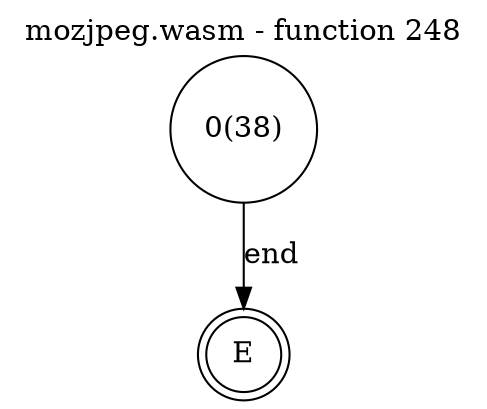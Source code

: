 digraph finite_state_machine {
    label = "mozjpeg.wasm - function 248"
    labelloc =  t
    labelfontsize = 16
    labelfontcolor = black
    labelfontname = "Helvetica"
    node [shape = doublecircle]; E ;
node [shape=circle, fontcolor=black, style="", label="0(38)"]0
node [shape=circle, fontcolor=black, style="", label="E"]E
    0 -> E[label="end"];
}
